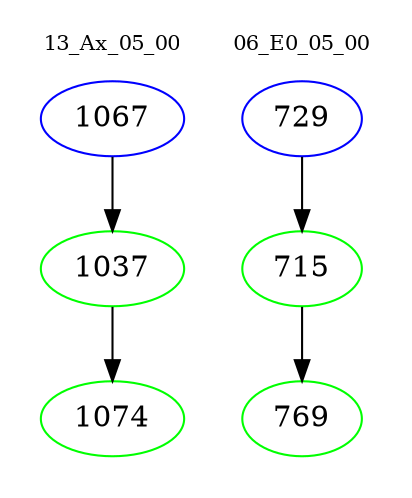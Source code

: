 digraph{
subgraph cluster_0 {
color = white
label = "13_Ax_05_00";
fontsize=10;
T0_1067 [label="1067", color="blue"]
T0_1067 -> T0_1037 [color="black"]
T0_1037 [label="1037", color="green"]
T0_1037 -> T0_1074 [color="black"]
T0_1074 [label="1074", color="green"]
}
subgraph cluster_1 {
color = white
label = "06_E0_05_00";
fontsize=10;
T1_729 [label="729", color="blue"]
T1_729 -> T1_715 [color="black"]
T1_715 [label="715", color="green"]
T1_715 -> T1_769 [color="black"]
T1_769 [label="769", color="green"]
}
}
